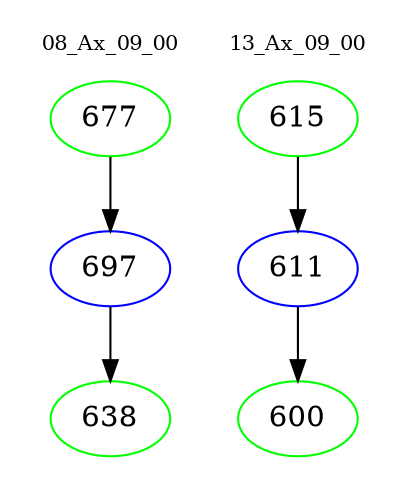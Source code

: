 digraph{
subgraph cluster_0 {
color = white
label = "08_Ax_09_00";
fontsize=10;
T0_677 [label="677", color="green"]
T0_677 -> T0_697 [color="black"]
T0_697 [label="697", color="blue"]
T0_697 -> T0_638 [color="black"]
T0_638 [label="638", color="green"]
}
subgraph cluster_1 {
color = white
label = "13_Ax_09_00";
fontsize=10;
T1_615 [label="615", color="green"]
T1_615 -> T1_611 [color="black"]
T1_611 [label="611", color="blue"]
T1_611 -> T1_600 [color="black"]
T1_600 [label="600", color="green"]
}
}
